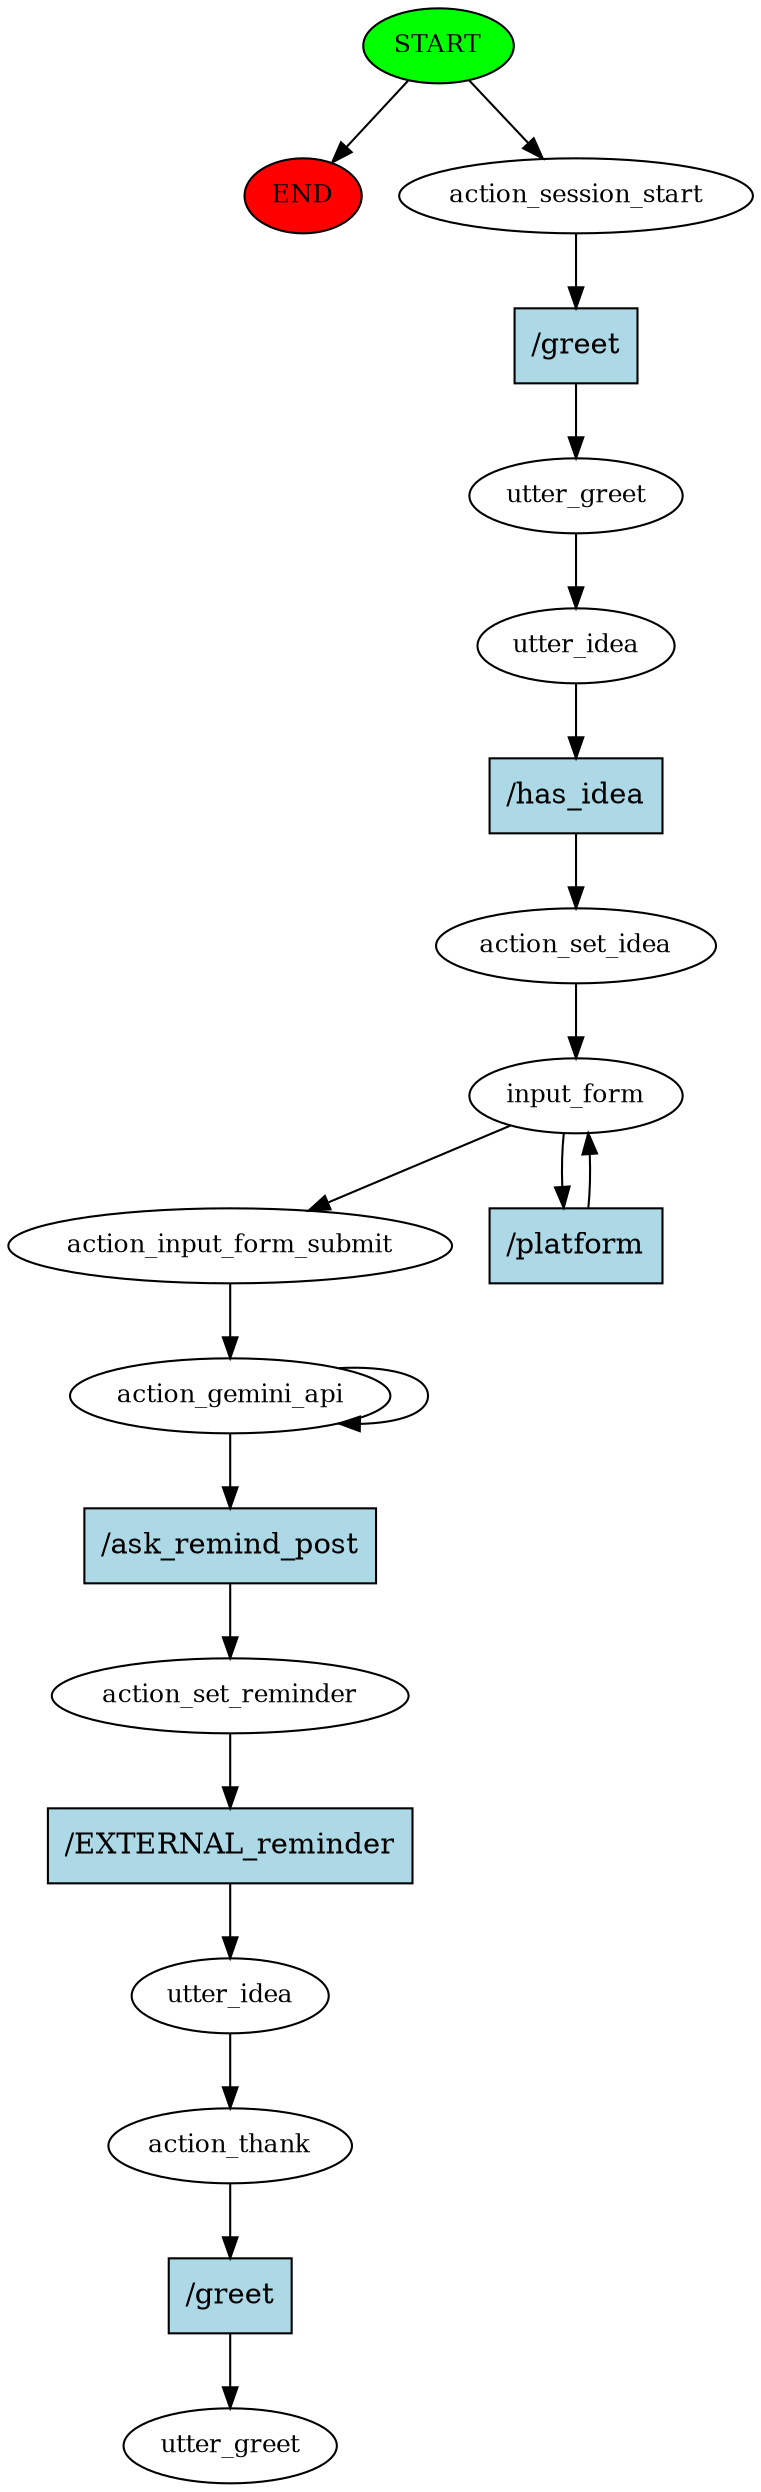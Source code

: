 digraph  {
0 [class="start active", fillcolor=green, fontsize=12, label=START, style=filled];
"-1" [class=end, fillcolor=red, fontsize=12, label=END, style=filled];
1 [class=active, fontsize=12, label=action_session_start];
2 [class=active, fontsize=12, label=utter_greet];
3 [class=active, fontsize=12, label=utter_idea];
4 [class=active, fontsize=12, label=action_set_idea];
5 [class=active, fontsize=12, label=input_form];
8 [class=active, fontsize=12, label=action_input_form_submit];
9 [class=active, fontsize=12, label=action_gemini_api];
12 [class=active, fontsize=12, label=action_set_reminder];
13 [class=active, fontsize=12, label=utter_idea];
14 [class=active, fontsize=12, label=action_thank];
15 [class="dashed active", fontsize=12, label=utter_greet];
16 [class="intent active", fillcolor=lightblue, label="/greet", shape=rect, style=filled];
17 [class="intent active", fillcolor=lightblue, label="/has_idea", shape=rect, style=filled];
18 [class="intent active", fillcolor=lightblue, label="/platform", shape=rect, style=filled];
19 [class="intent active", fillcolor=lightblue, label="/ask_remind_post", shape=rect, style=filled];
20 [class="intent active", fillcolor=lightblue, label="/EXTERNAL_reminder", shape=rect, style=filled];
21 [class="intent active", fillcolor=lightblue, label="/greet", shape=rect, style=filled];
0 -> "-1"  [class="", key=NONE, label=""];
0 -> 1  [class=active, key=NONE, label=""];
1 -> 16  [class=active, key=0];
2 -> 3  [class=active, key=NONE, label=""];
3 -> 17  [class=active, key=0];
4 -> 5  [class=active, key=NONE, label=""];
5 -> 8  [class=active, key=NONE, label=""];
5 -> 18  [class=active, key=0];
8 -> 9  [class=active, key=NONE, label=""];
9 -> 9  [class=active, key=NONE, label=""];
9 -> 19  [class=active, key=0];
12 -> 20  [class=active, key=0];
13 -> 14  [class=active, key=NONE, label=""];
14 -> 21  [class=active, key=0];
16 -> 2  [class=active, key=0];
17 -> 4  [class=active, key=0];
18 -> 5  [class=active, key=0];
19 -> 12  [class=active, key=0];
20 -> 13  [class=active, key=0];
21 -> 15  [class=active, key=0];
}
